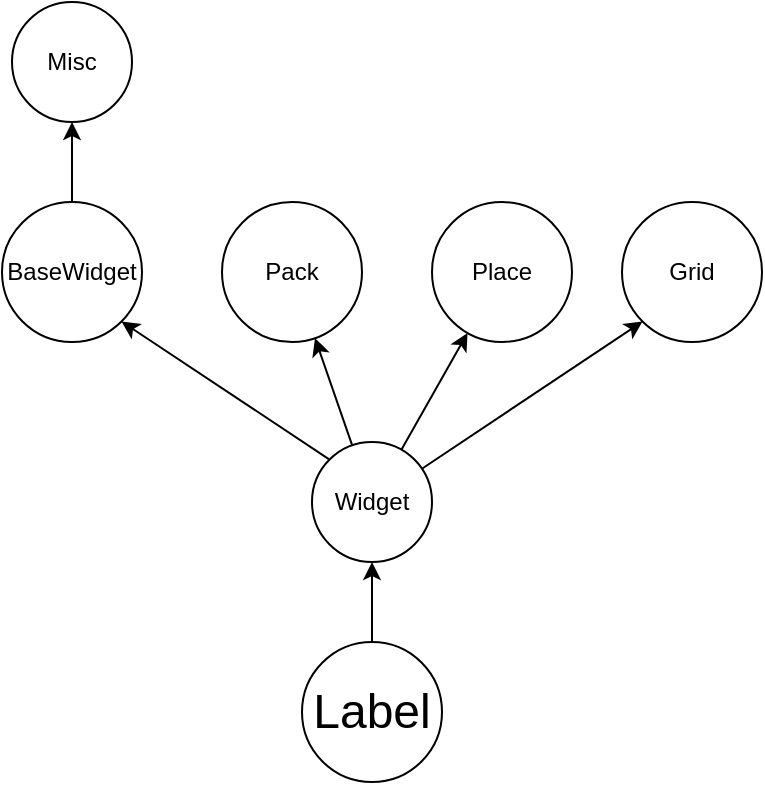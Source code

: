 <mxfile version="15.9.1" type="github">
  <diagram id="aSAzZMgqlj-SvLjRw0_g" name="Page-1">
    <mxGraphModel dx="1138" dy="1659" grid="1" gridSize="10" guides="1" tooltips="1" connect="1" arrows="1" fold="1" page="1" pageScale="1" pageWidth="827" pageHeight="1169" math="0" shadow="0">
      <root>
        <mxCell id="0" />
        <mxCell id="1" parent="0" />
        <mxCell id="3WYWveE3BrEozi9Aq0Xk-5" style="edgeStyle=orthogonalEdgeStyle;rounded=0;orthogonalLoop=1;jettySize=auto;html=1;entryX=0.5;entryY=1;entryDx=0;entryDy=0;" edge="1" parent="1" source="3WYWveE3BrEozi9Aq0Xk-2" target="3WYWveE3BrEozi9Aq0Xk-3">
          <mxGeometry relative="1" as="geometry" />
        </mxCell>
        <mxCell id="3WYWveE3BrEozi9Aq0Xk-2" value="&lt;font style=&quot;font-size: 24px&quot;&gt;Label&lt;/font&gt;" style="ellipse;whiteSpace=wrap;html=1;aspect=fixed;" vertex="1" parent="1">
          <mxGeometry x="200" y="210" width="70" height="70" as="geometry" />
        </mxCell>
        <mxCell id="3WYWveE3BrEozi9Aq0Xk-3" value="Widget" style="ellipse;whiteSpace=wrap;html=1;aspect=fixed;" vertex="1" parent="1">
          <mxGeometry x="205" y="110" width="60" height="60" as="geometry" />
        </mxCell>
        <mxCell id="3WYWveE3BrEozi9Aq0Xk-16" style="edgeStyle=orthogonalEdgeStyle;rounded=0;orthogonalLoop=1;jettySize=auto;html=1;entryX=0.5;entryY=1;entryDx=0;entryDy=0;" edge="1" parent="1" source="3WYWveE3BrEozi9Aq0Xk-6" target="3WYWveE3BrEozi9Aq0Xk-15">
          <mxGeometry relative="1" as="geometry" />
        </mxCell>
        <mxCell id="3WYWveE3BrEozi9Aq0Xk-6" value="BaseWidget" style="ellipse;whiteSpace=wrap;html=1;aspect=fixed;" vertex="1" parent="1">
          <mxGeometry x="50" y="-10" width="70" height="70" as="geometry" />
        </mxCell>
        <mxCell id="3WYWveE3BrEozi9Aq0Xk-7" value="" style="endArrow=classic;html=1;rounded=0;entryX=1;entryY=1;entryDx=0;entryDy=0;exitX=0;exitY=0;exitDx=0;exitDy=0;" edge="1" parent="1" source="3WYWveE3BrEozi9Aq0Xk-3" target="3WYWveE3BrEozi9Aq0Xk-6">
          <mxGeometry width="50" height="50" relative="1" as="geometry">
            <mxPoint x="220" y="90" as="sourcePoint" />
            <mxPoint x="150" y="50" as="targetPoint" />
          </mxGeometry>
        </mxCell>
        <mxCell id="3WYWveE3BrEozi9Aq0Xk-8" value="Pack" style="ellipse;whiteSpace=wrap;html=1;aspect=fixed;" vertex="1" parent="1">
          <mxGeometry x="160" y="-10" width="70" height="70" as="geometry" />
        </mxCell>
        <mxCell id="3WYWveE3BrEozi9Aq0Xk-10" value="Place" style="ellipse;whiteSpace=wrap;html=1;aspect=fixed;" vertex="1" parent="1">
          <mxGeometry x="265" y="-10" width="70" height="70" as="geometry" />
        </mxCell>
        <mxCell id="3WYWveE3BrEozi9Aq0Xk-11" value="" style="endArrow=classic;html=1;rounded=0;" edge="1" parent="1" source="3WYWveE3BrEozi9Aq0Xk-3" target="3WYWveE3BrEozi9Aq0Xk-10">
          <mxGeometry width="50" height="50" relative="1" as="geometry">
            <mxPoint x="324.037" y="139.037" as="sourcePoint" />
            <mxPoint x="249.999" y="89.999" as="targetPoint" />
          </mxGeometry>
        </mxCell>
        <mxCell id="3WYWveE3BrEozi9Aq0Xk-12" value="Grid" style="ellipse;whiteSpace=wrap;html=1;aspect=fixed;" vertex="1" parent="1">
          <mxGeometry x="360" y="-10" width="70" height="70" as="geometry" />
        </mxCell>
        <mxCell id="3WYWveE3BrEozi9Aq0Xk-13" value="" style="endArrow=classic;html=1;rounded=0;entryX=0;entryY=1;entryDx=0;entryDy=0;" edge="1" parent="1" source="3WYWveE3BrEozi9Aq0Xk-3" target="3WYWveE3BrEozi9Aq0Xk-12">
          <mxGeometry width="50" height="50" relative="1" as="geometry">
            <mxPoint x="300.002" y="132.462" as="sourcePoint" />
            <mxPoint x="360.851" y="79.997" as="targetPoint" />
          </mxGeometry>
        </mxCell>
        <mxCell id="3WYWveE3BrEozi9Aq0Xk-14" value="" style="endArrow=classic;html=1;rounded=0;" edge="1" parent="1" source="3WYWveE3BrEozi9Aq0Xk-3" target="3WYWveE3BrEozi9Aq0Xk-8">
          <mxGeometry width="50" height="50" relative="1" as="geometry">
            <mxPoint x="267.662" y="110.342" as="sourcePoint" />
            <mxPoint x="328.511" y="57.877" as="targetPoint" />
          </mxGeometry>
        </mxCell>
        <mxCell id="3WYWveE3BrEozi9Aq0Xk-15" value="Misc" style="ellipse;whiteSpace=wrap;html=1;aspect=fixed;" vertex="1" parent="1">
          <mxGeometry x="55" y="-110" width="60" height="60" as="geometry" />
        </mxCell>
      </root>
    </mxGraphModel>
  </diagram>
</mxfile>
